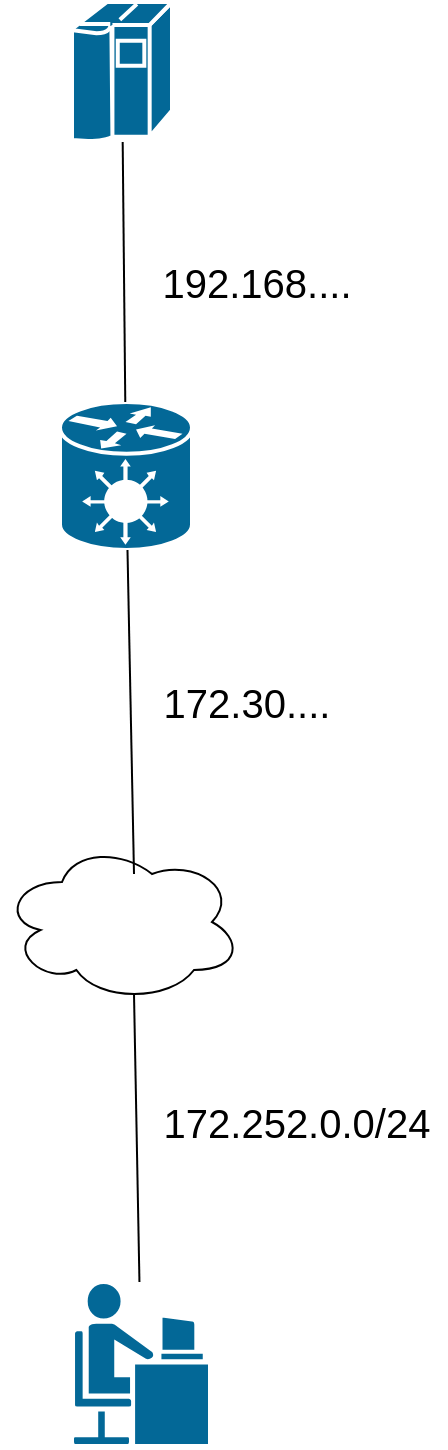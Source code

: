 <mxfile version="14.8.6" type="github">
  <diagram id="6a731a19-8d31-9384-78a2-239565b7b9f0" name="Page-1">
    <mxGraphModel dx="2062" dy="1140" grid="1" gridSize="10" guides="1" tooltips="1" connect="1" arrows="1" fold="1" page="1" pageScale="1" pageWidth="827" pageHeight="1169" background="none" math="0" shadow="0">
      <root>
        <mxCell id="0" />
        <mxCell id="1" parent="0" />
        <mxCell id="BKb8fGDNYh2uaZJnE7EX-2260" value="" style="shape=mxgraph.cisco.people.androgenous_person;html=1;pointerEvents=1;dashed=0;fillColor=#036897;strokeColor=#ffffff;strokeWidth=2;verticalLabelPosition=bottom;verticalAlign=top;align=center;outlineConnect=0;" vertex="1" parent="1">
          <mxGeometry x="353" y="730" width="69" height="82" as="geometry" />
        </mxCell>
        <mxCell id="BKb8fGDNYh2uaZJnE7EX-2261" value="" style="shape=mxgraph.cisco.computers_and_peripherals.ibm_mainframe;html=1;pointerEvents=1;dashed=0;fillColor=#036897;strokeColor=#ffffff;strokeWidth=2;verticalLabelPosition=bottom;verticalAlign=top;align=center;outlineConnect=0;" vertex="1" parent="1">
          <mxGeometry x="353" y="90" width="50" height="70" as="geometry" />
        </mxCell>
        <mxCell id="BKb8fGDNYh2uaZJnE7EX-2262" value="" style="shape=mxgraph.cisco.hubs_and_gateways.generic_gateway;html=1;pointerEvents=1;dashed=0;fillColor=#036897;strokeColor=#ffffff;strokeWidth=2;verticalLabelPosition=bottom;verticalAlign=top;align=center;outlineConnect=0;" vertex="1" parent="1">
          <mxGeometry x="347" y="290" width="66" height="74" as="geometry" />
        </mxCell>
        <mxCell id="BKb8fGDNYh2uaZJnE7EX-2263" value="" style="ellipse;shape=cloud;whiteSpace=wrap;html=1;" vertex="1" parent="1">
          <mxGeometry x="318" y="510" width="120" height="80" as="geometry" />
        </mxCell>
        <mxCell id="BKb8fGDNYh2uaZJnE7EX-2268" value="" style="endArrow=none;html=1;entryX=0.55;entryY=0.95;entryDx=0;entryDy=0;entryPerimeter=0;" edge="1" parent="1" source="BKb8fGDNYh2uaZJnE7EX-2260" target="BKb8fGDNYh2uaZJnE7EX-2263">
          <mxGeometry width="50" height="50" relative="1" as="geometry">
            <mxPoint x="800" y="600" as="sourcePoint" />
            <mxPoint x="850" y="550" as="targetPoint" />
          </mxGeometry>
        </mxCell>
        <mxCell id="BKb8fGDNYh2uaZJnE7EX-2269" value="" style="endArrow=none;html=1;exitX=0.55;exitY=0.2;exitDx=0;exitDy=0;exitPerimeter=0;" edge="1" parent="1" source="BKb8fGDNYh2uaZJnE7EX-2263" target="BKb8fGDNYh2uaZJnE7EX-2262">
          <mxGeometry width="50" height="50" relative="1" as="geometry">
            <mxPoint x="800" y="600" as="sourcePoint" />
            <mxPoint x="850" y="550" as="targetPoint" />
          </mxGeometry>
        </mxCell>
        <mxCell id="BKb8fGDNYh2uaZJnE7EX-2270" value="" style="endArrow=none;html=1;" edge="1" parent="1" source="BKb8fGDNYh2uaZJnE7EX-2262" target="BKb8fGDNYh2uaZJnE7EX-2261">
          <mxGeometry width="50" height="50" relative="1" as="geometry">
            <mxPoint x="800" y="600" as="sourcePoint" />
            <mxPoint x="850" y="550" as="targetPoint" />
          </mxGeometry>
        </mxCell>
        <mxCell id="BKb8fGDNYh2uaZJnE7EX-2271" value="&lt;font style=&quot;font-size: 20px&quot;&gt;192.168....&lt;/font&gt;" style="text;html=1;resizable=0;autosize=1;align=center;verticalAlign=middle;points=[];fillColor=none;strokeColor=none;rounded=0;" vertex="1" parent="1">
          <mxGeometry x="390" y="220" width="110" height="20" as="geometry" />
        </mxCell>
        <mxCell id="BKb8fGDNYh2uaZJnE7EX-2272" value="&lt;font style=&quot;font-size: 20px&quot;&gt;172.30....&lt;/font&gt;" style="text;html=1;resizable=0;autosize=1;align=center;verticalAlign=middle;points=[];fillColor=none;strokeColor=none;rounded=0;" vertex="1" parent="1">
          <mxGeometry x="390" y="430" width="100" height="20" as="geometry" />
        </mxCell>
        <mxCell id="BKb8fGDNYh2uaZJnE7EX-2273" value="&lt;font style=&quot;font-size: 20px&quot;&gt;172.252.0.0/24&lt;/font&gt;" style="text;html=1;resizable=0;autosize=1;align=center;verticalAlign=middle;points=[];fillColor=none;strokeColor=none;rounded=0;" vertex="1" parent="1">
          <mxGeometry x="390" y="640" width="150" height="20" as="geometry" />
        </mxCell>
      </root>
    </mxGraphModel>
  </diagram>
</mxfile>
